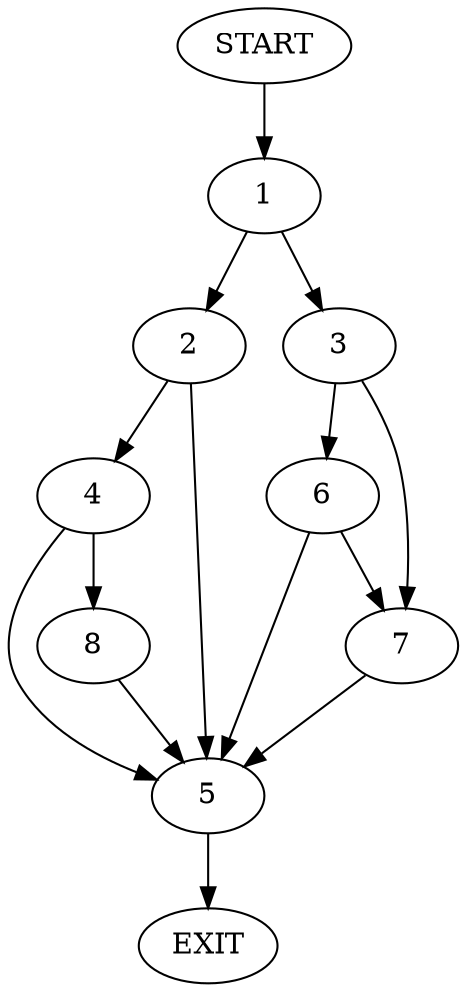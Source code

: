 digraph {
0 [label="START"];
1;
2;
3;
4;
5;
6;
7;
8;
9 [label="EXIT"];
0 -> 1;
1 -> 2;
1 -> 3;
2 -> 4;
2 -> 5;
3 -> 6;
3 -> 7;
6 -> 7;
6 -> 5;
7 -> 5;
5 -> 9;
4 -> 8;
4 -> 5;
8 -> 5;
}
